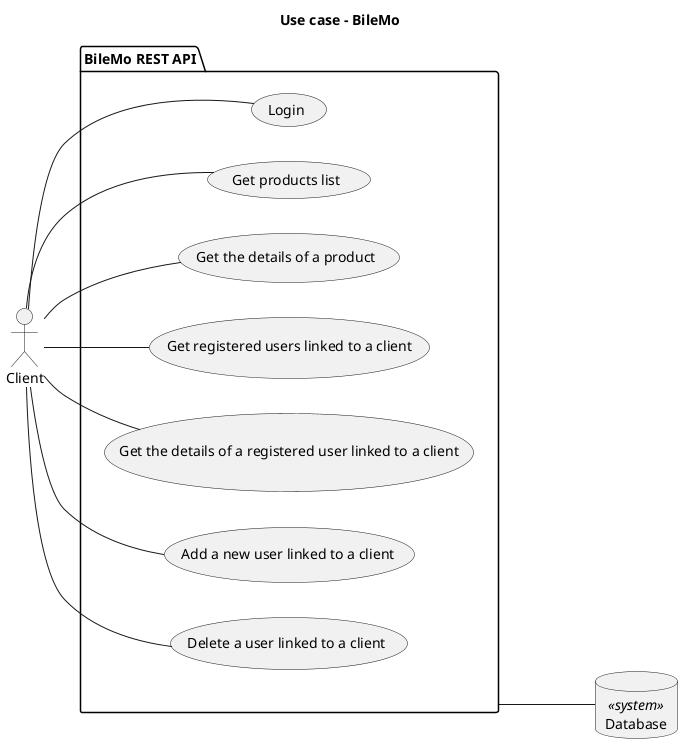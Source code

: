 @startuml
title "Use case - BileMo"
left to right direction

package "BileMo REST API" as api {
    usecase "Login"
    usecase "Get products list" as getProducts
    usecase "Get the details of a product" as getProduct
    usecase "Get registered users linked to a client" as getUsers
    usecase "Get the details of a registered user linked to a client" as getUser
    usecase "Add a new user linked to a client" as addUser
    usecase "Delete a user linked to a client" as deleteUser
}

:Client: -- getProducts
:Client: -- getProduct
:Client: -- getUsers
:Client: -- getUser
:Client: -- addUser
:Client: -- deleteUser
:Client: -- Login

database Database <<system>>
api --- Database

@enduml
